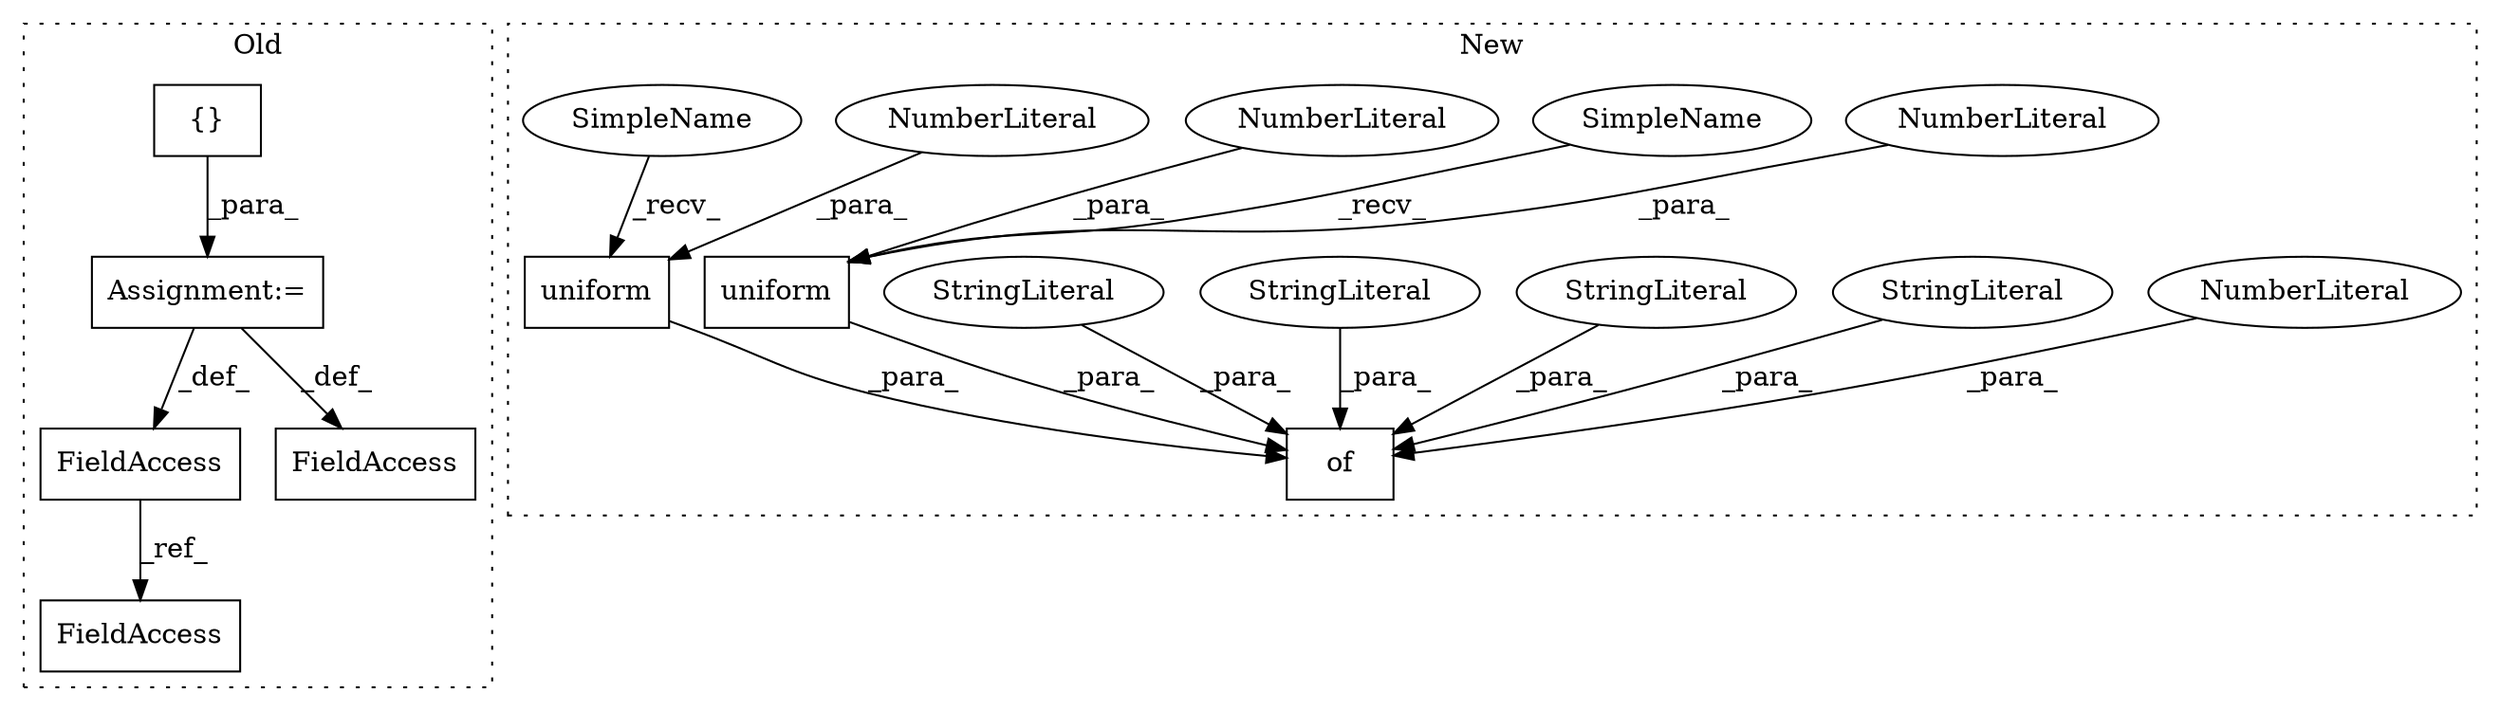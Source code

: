 digraph G {
subgraph cluster0 {
1 [label="{}" a="4" s="1478,1654" l="1,1" shape="box"];
5 [label="FieldAccess" a="22" s="1815" l="9" shape="box"];
6 [label="Assignment:=" a="7" s="1737" l="1" shape="box"];
7 [label="FieldAccess" a="22" s="1889" l="9" shape="box"];
16 [label="FieldAccess" a="22" s="1726" l="11" shape="box"];
label = "Old";
style="dotted";
}
subgraph cluster1 {
2 [label="uniform" a="32" s="1296,1307" l="8,1" shape="box"];
3 [label="NumberLiteral" a="34" s="1306" l="1" shape="ellipse"];
4 [label="NumberLiteral" a="34" s="1304" l="1" shape="ellipse"];
8 [label="of" a="32" s="1259,1370" l="3,1" shape="box"];
9 [label="NumberLiteral" a="34" s="1275" l="3" shape="ellipse"];
10 [label="StringLiteral" a="45" s="1309" l="12" shape="ellipse"];
11 [label="StringLiteral" a="45" s="1279" l="11" shape="ellipse"];
12 [label="StringLiteral" a="45" s="1262" l="12" shape="ellipse"];
13 [label="StringLiteral" a="45" s="1340" l="12" shape="ellipse"];
14 [label="uniform" a="32" s="1358,1369" l="8,1" shape="box"];
15 [label="NumberLiteral" a="34" s="1368" l="1" shape="ellipse"];
17 [label="SimpleName" a="42" s="1353" l="4" shape="ellipse"];
18 [label="SimpleName" a="42" s="1291" l="4" shape="ellipse"];
label = "New";
style="dotted";
}
1 -> 6 [label="_para_"];
2 -> 8 [label="_para_"];
3 -> 2 [label="_para_"];
4 -> 2 [label="_para_"];
5 -> 7 [label="_ref_"];
6 -> 5 [label="_def_"];
6 -> 16 [label="_def_"];
9 -> 8 [label="_para_"];
10 -> 8 [label="_para_"];
11 -> 8 [label="_para_"];
12 -> 8 [label="_para_"];
13 -> 8 [label="_para_"];
14 -> 8 [label="_para_"];
15 -> 14 [label="_para_"];
17 -> 14 [label="_recv_"];
18 -> 2 [label="_recv_"];
}